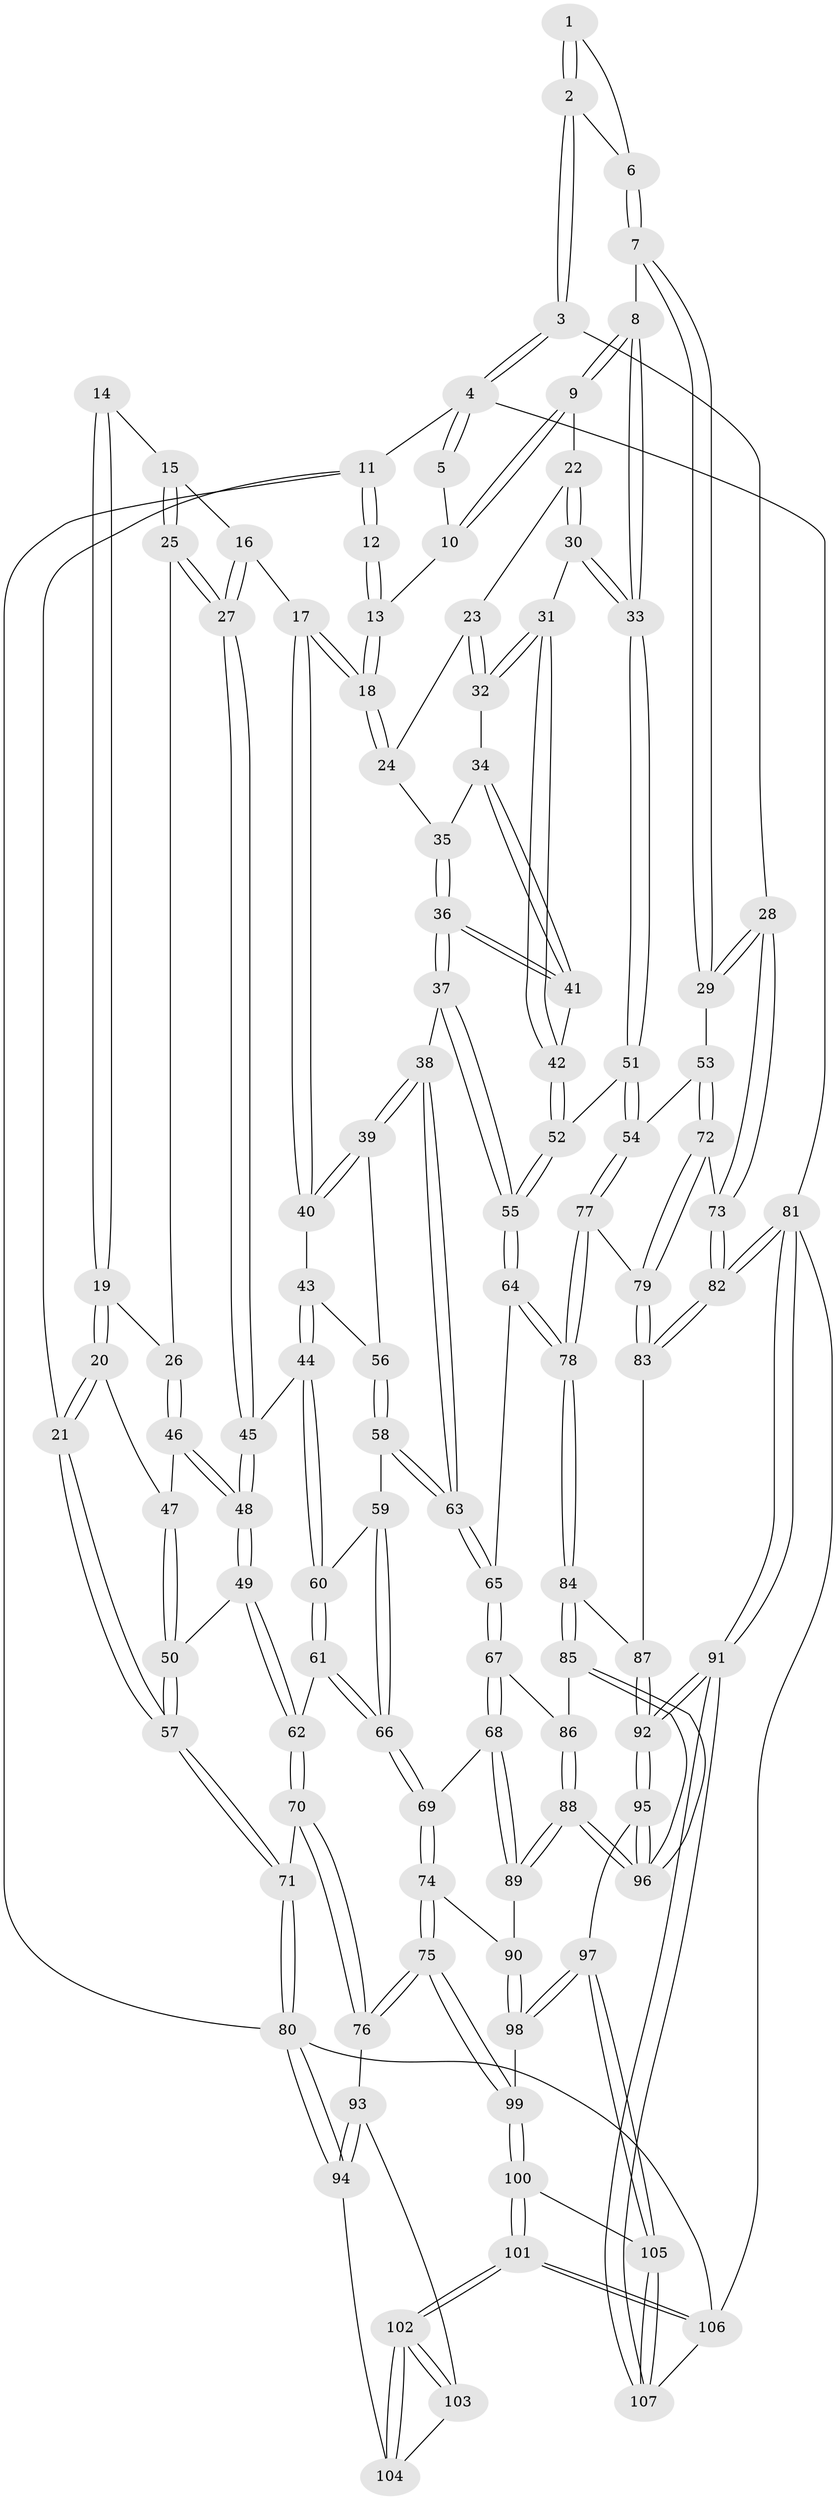 // coarse degree distribution, {2: 0.16666666666666666, 3: 0.46296296296296297, 4: 0.3148148148148148, 5: 0.05555555555555555}
// Generated by graph-tools (version 1.1) at 2025/54/03/04/25 22:54:31]
// undirected, 107 vertices, 264 edges
graph export_dot {
  node [color=gray90,style=filled];
  1 [pos="+0.9275223164036572+0.015074575547113486"];
  2 [pos="+1+0.08153248170638537"];
  3 [pos="+1+0.10181361876241521"];
  4 [pos="+1+0"];
  5 [pos="+0.7843973820225791+0"];
  6 [pos="+0.9220038116629182+0.0985087619711317"];
  7 [pos="+0.8437635304738256+0.1539243543422855"];
  8 [pos="+0.843210922263396+0.15365305100425988"];
  9 [pos="+0.7853911080382072+0.0413481493018976"];
  10 [pos="+0.754589837534564+0"];
  11 [pos="+0+0"];
  12 [pos="+0.09459670538605096+0"];
  13 [pos="+0.5147944166764747+0"];
  14 [pos="+0.1458035247732921+0"];
  15 [pos="+0.257036586562932+0.07471635369724132"];
  16 [pos="+0.31546824563037573+0.08384798887630703"];
  17 [pos="+0.43401340277346806+0.061008100935979755"];
  18 [pos="+0.48429920851833835+0"];
  19 [pos="+0.11891960579064438+0.06610828250032771"];
  20 [pos="+0+0.16782824273434335"];
  21 [pos="+0+0.18637097682754003"];
  22 [pos="+0.6762913016111983+0.12240381048682747"];
  23 [pos="+0.6173725808256503+0.09756769854799159"];
  24 [pos="+0.5073567120080877+0.025513036161193704"];
  25 [pos="+0.20798587968780138+0.15303831176231697"];
  26 [pos="+0.1502732516275173+0.14976153785611987"];
  27 [pos="+0.2614717184169126+0.20879325387359024"];
  28 [pos="+1+0.31867326743890667"];
  29 [pos="+0.8457527122453186+0.15641143643042305"];
  30 [pos="+0.6881514998253944+0.20049275942361175"];
  31 [pos="+0.6442217153054056+0.20348380196424792"];
  32 [pos="+0.628644001451307+0.18130612388496398"];
  33 [pos="+0.7225228483727228+0.22582732027014263"];
  34 [pos="+0.585418514323717+0.15500313515079459"];
  35 [pos="+0.5195022961137432+0.05794987251669688"];
  36 [pos="+0.5550024229651009+0.23722610327753954"];
  37 [pos="+0.5221714682756873+0.2705763408228069"];
  38 [pos="+0.49329835713161513+0.27301242403033626"];
  39 [pos="+0.4843751519608951+0.26820860318000594"];
  40 [pos="+0.42406893801221707+0.11381412606262009"];
  41 [pos="+0.59684511985229+0.22860899445788435"];
  42 [pos="+0.5995238860261882+0.22873005721248846"];
  43 [pos="+0.33476113843552724+0.2330482659926317"];
  44 [pos="+0.3098357329469584+0.24602233562131645"];
  45 [pos="+0.27087083142102897+0.23073429272119578"];
  46 [pos="+0.12940958277573444+0.18287601251032465"];
  47 [pos="+0.03735845786762403+0.18996999974920797"];
  48 [pos="+0.1564639648446117+0.2979757085718384"];
  49 [pos="+0.14107288695558895+0.33038507186358834"];
  50 [pos="+0.12175648216277252+0.3214168162865511"];
  51 [pos="+0.7140402784014558+0.33996484715452774"];
  52 [pos="+0.6705252435421033+0.35599047171811665"];
  53 [pos="+0.8470627411167179+0.35503936714968665"];
  54 [pos="+0.8064973136258726+0.379618391402267"];
  55 [pos="+0.6302120024436012+0.3835419098508678"];
  56 [pos="+0.43175318712934807+0.2823307496439098"];
  57 [pos="+0+0.23089070693880714"];
  58 [pos="+0.40051556696083057+0.33124587707761943"];
  59 [pos="+0.3234396832152178+0.3383866908047297"];
  60 [pos="+0.31383024918920654+0.27987681310351675"];
  61 [pos="+0.16630916213662478+0.36207353540007403"];
  62 [pos="+0.14360106646518728+0.344308540800815"];
  63 [pos="+0.46975299455072095+0.42613818311550605"];
  64 [pos="+0.5818926200547496+0.46939160447884754"];
  65 [pos="+0.48060684533234643+0.48909398175500796"];
  66 [pos="+0.2784020046439458+0.455828702654029"];
  67 [pos="+0.4775628051944858+0.491510207006692"];
  68 [pos="+0.4579174345487541+0.4986717625798738"];
  69 [pos="+0.29624427766587247+0.5077197232640228"];
  70 [pos="+0.022184430557577937+0.46653418189567214"];
  71 [pos="+0+0.4518797265482369"];
  72 [pos="+1+0.3413399972792511"];
  73 [pos="+1+0.32495215436746494"];
  74 [pos="+0.24080417420737435+0.5904292476992645"];
  75 [pos="+0.233265943594019+0.5984141402230156"];
  76 [pos="+0.1698560275980506+0.6058079810777126"];
  77 [pos="+0.8107855887080749+0.4488781542453644"];
  78 [pos="+0.6564944324597832+0.5379690011621737"];
  79 [pos="+0.8638003134052769+0.5365264317369122"];
  80 [pos="+0+0.7263513051104393"];
  81 [pos="+1+1"];
  82 [pos="+1+0.8623859960341356"];
  83 [pos="+0.8670973996513005+0.5945153995279"];
  84 [pos="+0.6904644249752164+0.6196513995462007"];
  85 [pos="+0.6510709521586728+0.681838792482252"];
  86 [pos="+0.5108346946711145+0.5709200198653009"];
  87 [pos="+0.8010482694947234+0.6242854105525477"];
  88 [pos="+0.5406277123014747+0.7146162918947471"];
  89 [pos="+0.44326125210295797+0.6808852103583302"];
  90 [pos="+0.44033590176029785+0.6822897526419427"];
  91 [pos="+1+1"];
  92 [pos="+0.7949553068148522+0.9114894237843224"];
  93 [pos="+0.1615226318601603+0.6130871220679589"];
  94 [pos="+0+0.7356447625473356"];
  95 [pos="+0.6088490070671628+0.793548799870793"];
  96 [pos="+0.6074845885571785+0.7763946359918602"];
  97 [pos="+0.5190737717950421+0.8538381365796822"];
  98 [pos="+0.3967920398309375+0.7417855310115097"];
  99 [pos="+0.28997471442353734+0.7595787130979297"];
  100 [pos="+0.285192290162103+0.7862590580880691"];
  101 [pos="+0.19562133611009425+0.9570205312977094"];
  102 [pos="+0.1595384591942622+0.9139119693662452"];
  103 [pos="+0.13244287726159815+0.741976364714685"];
  104 [pos="+0+0.791038574038579"];
  105 [pos="+0.49722610499255143+0.8817852430874412"];
  106 [pos="+0.21366955483270444+1"];
  107 [pos="+0.41004982903118864+1"];
  1 -- 2;
  1 -- 2;
  1 -- 6;
  2 -- 3;
  2 -- 3;
  2 -- 6;
  3 -- 4;
  3 -- 4;
  3 -- 28;
  4 -- 5;
  4 -- 5;
  4 -- 11;
  4 -- 81;
  5 -- 10;
  6 -- 7;
  6 -- 7;
  7 -- 8;
  7 -- 29;
  7 -- 29;
  8 -- 9;
  8 -- 9;
  8 -- 33;
  8 -- 33;
  9 -- 10;
  9 -- 10;
  9 -- 22;
  10 -- 13;
  11 -- 12;
  11 -- 12;
  11 -- 21;
  11 -- 80;
  12 -- 13;
  12 -- 13;
  13 -- 18;
  13 -- 18;
  14 -- 15;
  14 -- 19;
  14 -- 19;
  15 -- 16;
  15 -- 25;
  15 -- 25;
  16 -- 17;
  16 -- 27;
  16 -- 27;
  17 -- 18;
  17 -- 18;
  17 -- 40;
  17 -- 40;
  18 -- 24;
  18 -- 24;
  19 -- 20;
  19 -- 20;
  19 -- 26;
  20 -- 21;
  20 -- 21;
  20 -- 47;
  21 -- 57;
  21 -- 57;
  22 -- 23;
  22 -- 30;
  22 -- 30;
  23 -- 24;
  23 -- 32;
  23 -- 32;
  24 -- 35;
  25 -- 26;
  25 -- 27;
  25 -- 27;
  26 -- 46;
  26 -- 46;
  27 -- 45;
  27 -- 45;
  28 -- 29;
  28 -- 29;
  28 -- 73;
  28 -- 73;
  29 -- 53;
  30 -- 31;
  30 -- 33;
  30 -- 33;
  31 -- 32;
  31 -- 32;
  31 -- 42;
  31 -- 42;
  32 -- 34;
  33 -- 51;
  33 -- 51;
  34 -- 35;
  34 -- 41;
  34 -- 41;
  35 -- 36;
  35 -- 36;
  36 -- 37;
  36 -- 37;
  36 -- 41;
  36 -- 41;
  37 -- 38;
  37 -- 55;
  37 -- 55;
  38 -- 39;
  38 -- 39;
  38 -- 63;
  38 -- 63;
  39 -- 40;
  39 -- 40;
  39 -- 56;
  40 -- 43;
  41 -- 42;
  42 -- 52;
  42 -- 52;
  43 -- 44;
  43 -- 44;
  43 -- 56;
  44 -- 45;
  44 -- 60;
  44 -- 60;
  45 -- 48;
  45 -- 48;
  46 -- 47;
  46 -- 48;
  46 -- 48;
  47 -- 50;
  47 -- 50;
  48 -- 49;
  48 -- 49;
  49 -- 50;
  49 -- 62;
  49 -- 62;
  50 -- 57;
  50 -- 57;
  51 -- 52;
  51 -- 54;
  51 -- 54;
  52 -- 55;
  52 -- 55;
  53 -- 54;
  53 -- 72;
  53 -- 72;
  54 -- 77;
  54 -- 77;
  55 -- 64;
  55 -- 64;
  56 -- 58;
  56 -- 58;
  57 -- 71;
  57 -- 71;
  58 -- 59;
  58 -- 63;
  58 -- 63;
  59 -- 60;
  59 -- 66;
  59 -- 66;
  60 -- 61;
  60 -- 61;
  61 -- 62;
  61 -- 66;
  61 -- 66;
  62 -- 70;
  62 -- 70;
  63 -- 65;
  63 -- 65;
  64 -- 65;
  64 -- 78;
  64 -- 78;
  65 -- 67;
  65 -- 67;
  66 -- 69;
  66 -- 69;
  67 -- 68;
  67 -- 68;
  67 -- 86;
  68 -- 69;
  68 -- 89;
  68 -- 89;
  69 -- 74;
  69 -- 74;
  70 -- 71;
  70 -- 76;
  70 -- 76;
  71 -- 80;
  71 -- 80;
  72 -- 73;
  72 -- 79;
  72 -- 79;
  73 -- 82;
  73 -- 82;
  74 -- 75;
  74 -- 75;
  74 -- 90;
  75 -- 76;
  75 -- 76;
  75 -- 99;
  75 -- 99;
  76 -- 93;
  77 -- 78;
  77 -- 78;
  77 -- 79;
  78 -- 84;
  78 -- 84;
  79 -- 83;
  79 -- 83;
  80 -- 94;
  80 -- 94;
  80 -- 106;
  81 -- 82;
  81 -- 82;
  81 -- 91;
  81 -- 91;
  81 -- 106;
  82 -- 83;
  82 -- 83;
  83 -- 87;
  84 -- 85;
  84 -- 85;
  84 -- 87;
  85 -- 86;
  85 -- 96;
  85 -- 96;
  86 -- 88;
  86 -- 88;
  87 -- 92;
  87 -- 92;
  88 -- 89;
  88 -- 89;
  88 -- 96;
  88 -- 96;
  89 -- 90;
  90 -- 98;
  90 -- 98;
  91 -- 92;
  91 -- 92;
  91 -- 107;
  91 -- 107;
  92 -- 95;
  92 -- 95;
  93 -- 94;
  93 -- 94;
  93 -- 103;
  94 -- 104;
  95 -- 96;
  95 -- 96;
  95 -- 97;
  97 -- 98;
  97 -- 98;
  97 -- 105;
  97 -- 105;
  98 -- 99;
  99 -- 100;
  99 -- 100;
  100 -- 101;
  100 -- 101;
  100 -- 105;
  101 -- 102;
  101 -- 102;
  101 -- 106;
  101 -- 106;
  102 -- 103;
  102 -- 103;
  102 -- 104;
  102 -- 104;
  103 -- 104;
  105 -- 107;
  105 -- 107;
  106 -- 107;
}

